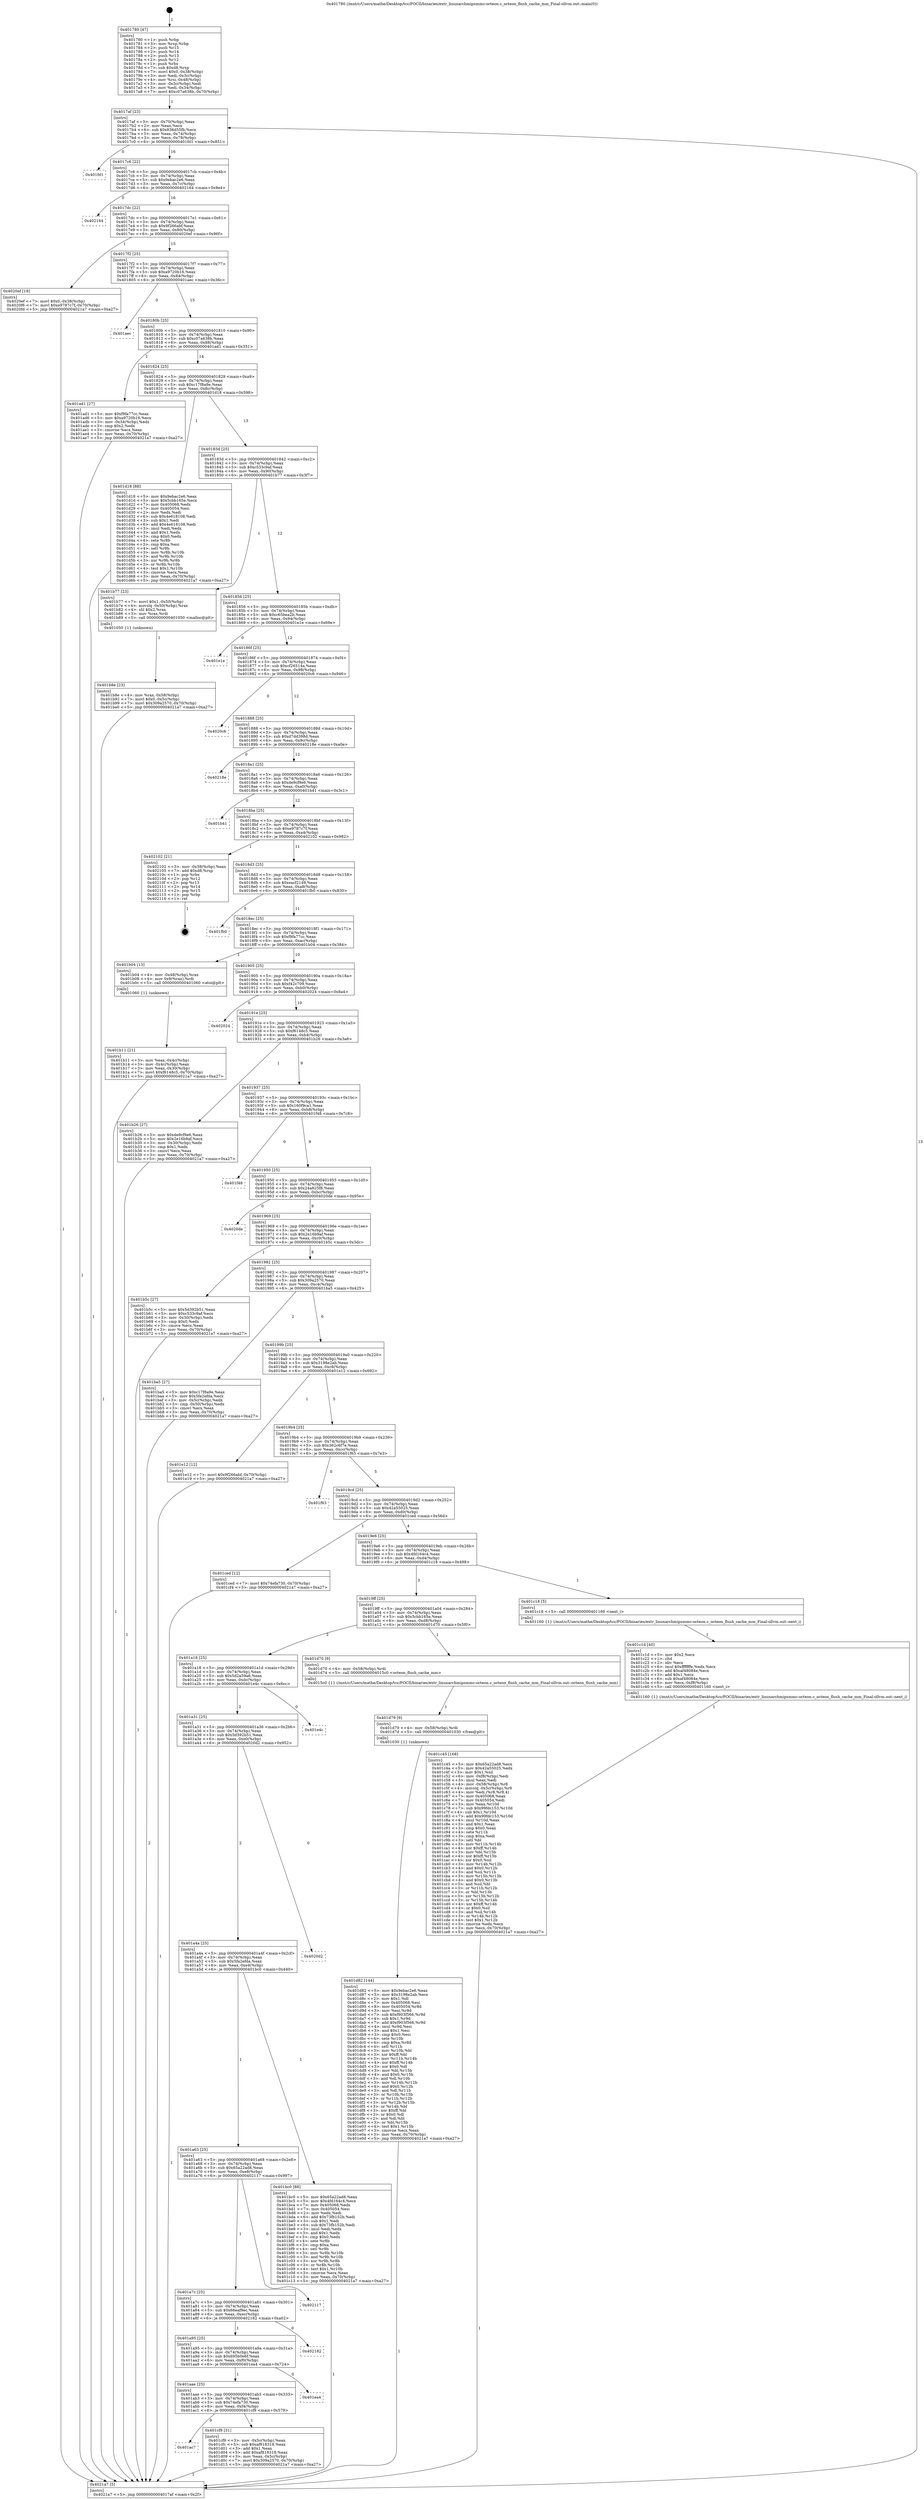 digraph "0x401780" {
  label = "0x401780 (/mnt/c/Users/mathe/Desktop/tcc/POCII/binaries/extr_linuxarchmipsmmc-octeon.c_octeon_flush_cache_mm_Final-ollvm.out::main(0))"
  labelloc = "t"
  node[shape=record]

  Entry [label="",width=0.3,height=0.3,shape=circle,fillcolor=black,style=filled]
  "0x4017af" [label="{
     0x4017af [23]\l
     | [instrs]\l
     &nbsp;&nbsp;0x4017af \<+3\>: mov -0x70(%rbp),%eax\l
     &nbsp;&nbsp;0x4017b2 \<+2\>: mov %eax,%ecx\l
     &nbsp;&nbsp;0x4017b4 \<+6\>: sub $0x836d55fb,%ecx\l
     &nbsp;&nbsp;0x4017ba \<+3\>: mov %eax,-0x74(%rbp)\l
     &nbsp;&nbsp;0x4017bd \<+3\>: mov %ecx,-0x78(%rbp)\l
     &nbsp;&nbsp;0x4017c0 \<+6\>: je 0000000000401fd1 \<main+0x851\>\l
  }"]
  "0x401fd1" [label="{
     0x401fd1\l
  }", style=dashed]
  "0x4017c6" [label="{
     0x4017c6 [22]\l
     | [instrs]\l
     &nbsp;&nbsp;0x4017c6 \<+5\>: jmp 00000000004017cb \<main+0x4b\>\l
     &nbsp;&nbsp;0x4017cb \<+3\>: mov -0x74(%rbp),%eax\l
     &nbsp;&nbsp;0x4017ce \<+5\>: sub $0x9ebac2e6,%eax\l
     &nbsp;&nbsp;0x4017d3 \<+3\>: mov %eax,-0x7c(%rbp)\l
     &nbsp;&nbsp;0x4017d6 \<+6\>: je 0000000000402164 \<main+0x9e4\>\l
  }"]
  Exit [label="",width=0.3,height=0.3,shape=circle,fillcolor=black,style=filled,peripheries=2]
  "0x402164" [label="{
     0x402164\l
  }", style=dashed]
  "0x4017dc" [label="{
     0x4017dc [22]\l
     | [instrs]\l
     &nbsp;&nbsp;0x4017dc \<+5\>: jmp 00000000004017e1 \<main+0x61\>\l
     &nbsp;&nbsp;0x4017e1 \<+3\>: mov -0x74(%rbp),%eax\l
     &nbsp;&nbsp;0x4017e4 \<+5\>: sub $0x9f266abf,%eax\l
     &nbsp;&nbsp;0x4017e9 \<+3\>: mov %eax,-0x80(%rbp)\l
     &nbsp;&nbsp;0x4017ec \<+6\>: je 00000000004020ef \<main+0x96f\>\l
  }"]
  "0x401d82" [label="{
     0x401d82 [144]\l
     | [instrs]\l
     &nbsp;&nbsp;0x401d82 \<+5\>: mov $0x9ebac2e6,%eax\l
     &nbsp;&nbsp;0x401d87 \<+5\>: mov $0x3198e2ab,%ecx\l
     &nbsp;&nbsp;0x401d8c \<+2\>: mov $0x1,%dl\l
     &nbsp;&nbsp;0x401d8e \<+7\>: mov 0x405068,%esi\l
     &nbsp;&nbsp;0x401d95 \<+8\>: mov 0x405054,%r8d\l
     &nbsp;&nbsp;0x401d9d \<+3\>: mov %esi,%r9d\l
     &nbsp;&nbsp;0x401da0 \<+7\>: sub $0xf903f566,%r9d\l
     &nbsp;&nbsp;0x401da7 \<+4\>: sub $0x1,%r9d\l
     &nbsp;&nbsp;0x401dab \<+7\>: add $0xf903f566,%r9d\l
     &nbsp;&nbsp;0x401db2 \<+4\>: imul %r9d,%esi\l
     &nbsp;&nbsp;0x401db6 \<+3\>: and $0x1,%esi\l
     &nbsp;&nbsp;0x401db9 \<+3\>: cmp $0x0,%esi\l
     &nbsp;&nbsp;0x401dbc \<+4\>: sete %r10b\l
     &nbsp;&nbsp;0x401dc0 \<+4\>: cmp $0xa,%r8d\l
     &nbsp;&nbsp;0x401dc4 \<+4\>: setl %r11b\l
     &nbsp;&nbsp;0x401dc8 \<+3\>: mov %r10b,%bl\l
     &nbsp;&nbsp;0x401dcb \<+3\>: xor $0xff,%bl\l
     &nbsp;&nbsp;0x401dce \<+3\>: mov %r11b,%r14b\l
     &nbsp;&nbsp;0x401dd1 \<+4\>: xor $0xff,%r14b\l
     &nbsp;&nbsp;0x401dd5 \<+3\>: xor $0x0,%dl\l
     &nbsp;&nbsp;0x401dd8 \<+3\>: mov %bl,%r15b\l
     &nbsp;&nbsp;0x401ddb \<+4\>: and $0x0,%r15b\l
     &nbsp;&nbsp;0x401ddf \<+3\>: and %dl,%r10b\l
     &nbsp;&nbsp;0x401de2 \<+3\>: mov %r14b,%r12b\l
     &nbsp;&nbsp;0x401de5 \<+4\>: and $0x0,%r12b\l
     &nbsp;&nbsp;0x401de9 \<+3\>: and %dl,%r11b\l
     &nbsp;&nbsp;0x401dec \<+3\>: or %r10b,%r15b\l
     &nbsp;&nbsp;0x401def \<+3\>: or %r11b,%r12b\l
     &nbsp;&nbsp;0x401df2 \<+3\>: xor %r12b,%r15b\l
     &nbsp;&nbsp;0x401df5 \<+3\>: or %r14b,%bl\l
     &nbsp;&nbsp;0x401df8 \<+3\>: xor $0xff,%bl\l
     &nbsp;&nbsp;0x401dfb \<+3\>: or $0x0,%dl\l
     &nbsp;&nbsp;0x401dfe \<+2\>: and %dl,%bl\l
     &nbsp;&nbsp;0x401e00 \<+3\>: or %bl,%r15b\l
     &nbsp;&nbsp;0x401e03 \<+4\>: test $0x1,%r15b\l
     &nbsp;&nbsp;0x401e07 \<+3\>: cmovne %ecx,%eax\l
     &nbsp;&nbsp;0x401e0a \<+3\>: mov %eax,-0x70(%rbp)\l
     &nbsp;&nbsp;0x401e0d \<+5\>: jmp 00000000004021a7 \<main+0xa27\>\l
  }"]
  "0x4020ef" [label="{
     0x4020ef [19]\l
     | [instrs]\l
     &nbsp;&nbsp;0x4020ef \<+7\>: movl $0x0,-0x38(%rbp)\l
     &nbsp;&nbsp;0x4020f6 \<+7\>: movl $0xe9787c7f,-0x70(%rbp)\l
     &nbsp;&nbsp;0x4020fd \<+5\>: jmp 00000000004021a7 \<main+0xa27\>\l
  }"]
  "0x4017f2" [label="{
     0x4017f2 [25]\l
     | [instrs]\l
     &nbsp;&nbsp;0x4017f2 \<+5\>: jmp 00000000004017f7 \<main+0x77\>\l
     &nbsp;&nbsp;0x4017f7 \<+3\>: mov -0x74(%rbp),%eax\l
     &nbsp;&nbsp;0x4017fa \<+5\>: sub $0xa9720b16,%eax\l
     &nbsp;&nbsp;0x4017ff \<+6\>: mov %eax,-0x84(%rbp)\l
     &nbsp;&nbsp;0x401805 \<+6\>: je 0000000000401aec \<main+0x36c\>\l
  }"]
  "0x401d79" [label="{
     0x401d79 [9]\l
     | [instrs]\l
     &nbsp;&nbsp;0x401d79 \<+4\>: mov -0x58(%rbp),%rdi\l
     &nbsp;&nbsp;0x401d7d \<+5\>: call 0000000000401030 \<free@plt\>\l
     | [calls]\l
     &nbsp;&nbsp;0x401030 \{1\} (unknown)\l
  }"]
  "0x401aec" [label="{
     0x401aec\l
  }", style=dashed]
  "0x40180b" [label="{
     0x40180b [25]\l
     | [instrs]\l
     &nbsp;&nbsp;0x40180b \<+5\>: jmp 0000000000401810 \<main+0x90\>\l
     &nbsp;&nbsp;0x401810 \<+3\>: mov -0x74(%rbp),%eax\l
     &nbsp;&nbsp;0x401813 \<+5\>: sub $0xc07a638b,%eax\l
     &nbsp;&nbsp;0x401818 \<+6\>: mov %eax,-0x88(%rbp)\l
     &nbsp;&nbsp;0x40181e \<+6\>: je 0000000000401ad1 \<main+0x351\>\l
  }"]
  "0x401ac7" [label="{
     0x401ac7\l
  }", style=dashed]
  "0x401ad1" [label="{
     0x401ad1 [27]\l
     | [instrs]\l
     &nbsp;&nbsp;0x401ad1 \<+5\>: mov $0xf9fa77cc,%eax\l
     &nbsp;&nbsp;0x401ad6 \<+5\>: mov $0xa9720b16,%ecx\l
     &nbsp;&nbsp;0x401adb \<+3\>: mov -0x34(%rbp),%edx\l
     &nbsp;&nbsp;0x401ade \<+3\>: cmp $0x2,%edx\l
     &nbsp;&nbsp;0x401ae1 \<+3\>: cmovne %ecx,%eax\l
     &nbsp;&nbsp;0x401ae4 \<+3\>: mov %eax,-0x70(%rbp)\l
     &nbsp;&nbsp;0x401ae7 \<+5\>: jmp 00000000004021a7 \<main+0xa27\>\l
  }"]
  "0x401824" [label="{
     0x401824 [25]\l
     | [instrs]\l
     &nbsp;&nbsp;0x401824 \<+5\>: jmp 0000000000401829 \<main+0xa9\>\l
     &nbsp;&nbsp;0x401829 \<+3\>: mov -0x74(%rbp),%eax\l
     &nbsp;&nbsp;0x40182c \<+5\>: sub $0xc17f8a9e,%eax\l
     &nbsp;&nbsp;0x401831 \<+6\>: mov %eax,-0x8c(%rbp)\l
     &nbsp;&nbsp;0x401837 \<+6\>: je 0000000000401d18 \<main+0x598\>\l
  }"]
  "0x4021a7" [label="{
     0x4021a7 [5]\l
     | [instrs]\l
     &nbsp;&nbsp;0x4021a7 \<+5\>: jmp 00000000004017af \<main+0x2f\>\l
  }"]
  "0x401780" [label="{
     0x401780 [47]\l
     | [instrs]\l
     &nbsp;&nbsp;0x401780 \<+1\>: push %rbp\l
     &nbsp;&nbsp;0x401781 \<+3\>: mov %rsp,%rbp\l
     &nbsp;&nbsp;0x401784 \<+2\>: push %r15\l
     &nbsp;&nbsp;0x401786 \<+2\>: push %r14\l
     &nbsp;&nbsp;0x401788 \<+2\>: push %r13\l
     &nbsp;&nbsp;0x40178a \<+2\>: push %r12\l
     &nbsp;&nbsp;0x40178c \<+1\>: push %rbx\l
     &nbsp;&nbsp;0x40178d \<+7\>: sub $0xd8,%rsp\l
     &nbsp;&nbsp;0x401794 \<+7\>: movl $0x0,-0x38(%rbp)\l
     &nbsp;&nbsp;0x40179b \<+3\>: mov %edi,-0x3c(%rbp)\l
     &nbsp;&nbsp;0x40179e \<+4\>: mov %rsi,-0x48(%rbp)\l
     &nbsp;&nbsp;0x4017a2 \<+3\>: mov -0x3c(%rbp),%edi\l
     &nbsp;&nbsp;0x4017a5 \<+3\>: mov %edi,-0x34(%rbp)\l
     &nbsp;&nbsp;0x4017a8 \<+7\>: movl $0xc07a638b,-0x70(%rbp)\l
  }"]
  "0x401cf9" [label="{
     0x401cf9 [31]\l
     | [instrs]\l
     &nbsp;&nbsp;0x401cf9 \<+3\>: mov -0x5c(%rbp),%eax\l
     &nbsp;&nbsp;0x401cfc \<+5\>: sub $0xaf818318,%eax\l
     &nbsp;&nbsp;0x401d01 \<+3\>: add $0x1,%eax\l
     &nbsp;&nbsp;0x401d04 \<+5\>: add $0xaf818318,%eax\l
     &nbsp;&nbsp;0x401d09 \<+3\>: mov %eax,-0x5c(%rbp)\l
     &nbsp;&nbsp;0x401d0c \<+7\>: movl $0x309a2570,-0x70(%rbp)\l
     &nbsp;&nbsp;0x401d13 \<+5\>: jmp 00000000004021a7 \<main+0xa27\>\l
  }"]
  "0x401d18" [label="{
     0x401d18 [88]\l
     | [instrs]\l
     &nbsp;&nbsp;0x401d18 \<+5\>: mov $0x9ebac2e6,%eax\l
     &nbsp;&nbsp;0x401d1d \<+5\>: mov $0x5cbb165e,%ecx\l
     &nbsp;&nbsp;0x401d22 \<+7\>: mov 0x405068,%edx\l
     &nbsp;&nbsp;0x401d29 \<+7\>: mov 0x405054,%esi\l
     &nbsp;&nbsp;0x401d30 \<+2\>: mov %edx,%edi\l
     &nbsp;&nbsp;0x401d32 \<+6\>: sub $0x4e618108,%edi\l
     &nbsp;&nbsp;0x401d38 \<+3\>: sub $0x1,%edi\l
     &nbsp;&nbsp;0x401d3b \<+6\>: add $0x4e618108,%edi\l
     &nbsp;&nbsp;0x401d41 \<+3\>: imul %edi,%edx\l
     &nbsp;&nbsp;0x401d44 \<+3\>: and $0x1,%edx\l
     &nbsp;&nbsp;0x401d47 \<+3\>: cmp $0x0,%edx\l
     &nbsp;&nbsp;0x401d4a \<+4\>: sete %r8b\l
     &nbsp;&nbsp;0x401d4e \<+3\>: cmp $0xa,%esi\l
     &nbsp;&nbsp;0x401d51 \<+4\>: setl %r9b\l
     &nbsp;&nbsp;0x401d55 \<+3\>: mov %r8b,%r10b\l
     &nbsp;&nbsp;0x401d58 \<+3\>: and %r9b,%r10b\l
     &nbsp;&nbsp;0x401d5b \<+3\>: xor %r9b,%r8b\l
     &nbsp;&nbsp;0x401d5e \<+3\>: or %r8b,%r10b\l
     &nbsp;&nbsp;0x401d61 \<+4\>: test $0x1,%r10b\l
     &nbsp;&nbsp;0x401d65 \<+3\>: cmovne %ecx,%eax\l
     &nbsp;&nbsp;0x401d68 \<+3\>: mov %eax,-0x70(%rbp)\l
     &nbsp;&nbsp;0x401d6b \<+5\>: jmp 00000000004021a7 \<main+0xa27\>\l
  }"]
  "0x40183d" [label="{
     0x40183d [25]\l
     | [instrs]\l
     &nbsp;&nbsp;0x40183d \<+5\>: jmp 0000000000401842 \<main+0xc2\>\l
     &nbsp;&nbsp;0x401842 \<+3\>: mov -0x74(%rbp),%eax\l
     &nbsp;&nbsp;0x401845 \<+5\>: sub $0xc533c9af,%eax\l
     &nbsp;&nbsp;0x40184a \<+6\>: mov %eax,-0x90(%rbp)\l
     &nbsp;&nbsp;0x401850 \<+6\>: je 0000000000401b77 \<main+0x3f7\>\l
  }"]
  "0x401aae" [label="{
     0x401aae [25]\l
     | [instrs]\l
     &nbsp;&nbsp;0x401aae \<+5\>: jmp 0000000000401ab3 \<main+0x333\>\l
     &nbsp;&nbsp;0x401ab3 \<+3\>: mov -0x74(%rbp),%eax\l
     &nbsp;&nbsp;0x401ab6 \<+5\>: sub $0x74efa730,%eax\l
     &nbsp;&nbsp;0x401abb \<+6\>: mov %eax,-0xf4(%rbp)\l
     &nbsp;&nbsp;0x401ac1 \<+6\>: je 0000000000401cf9 \<main+0x579\>\l
  }"]
  "0x401b77" [label="{
     0x401b77 [23]\l
     | [instrs]\l
     &nbsp;&nbsp;0x401b77 \<+7\>: movl $0x1,-0x50(%rbp)\l
     &nbsp;&nbsp;0x401b7e \<+4\>: movslq -0x50(%rbp),%rax\l
     &nbsp;&nbsp;0x401b82 \<+4\>: shl $0x2,%rax\l
     &nbsp;&nbsp;0x401b86 \<+3\>: mov %rax,%rdi\l
     &nbsp;&nbsp;0x401b89 \<+5\>: call 0000000000401050 \<malloc@plt\>\l
     | [calls]\l
     &nbsp;&nbsp;0x401050 \{1\} (unknown)\l
  }"]
  "0x401856" [label="{
     0x401856 [25]\l
     | [instrs]\l
     &nbsp;&nbsp;0x401856 \<+5\>: jmp 000000000040185b \<main+0xdb\>\l
     &nbsp;&nbsp;0x40185b \<+3\>: mov -0x74(%rbp),%eax\l
     &nbsp;&nbsp;0x40185e \<+5\>: sub $0xc65bea2b,%eax\l
     &nbsp;&nbsp;0x401863 \<+6\>: mov %eax,-0x94(%rbp)\l
     &nbsp;&nbsp;0x401869 \<+6\>: je 0000000000401e1e \<main+0x69e\>\l
  }"]
  "0x401ea4" [label="{
     0x401ea4\l
  }", style=dashed]
  "0x401e1e" [label="{
     0x401e1e\l
  }", style=dashed]
  "0x40186f" [label="{
     0x40186f [25]\l
     | [instrs]\l
     &nbsp;&nbsp;0x40186f \<+5\>: jmp 0000000000401874 \<main+0xf4\>\l
     &nbsp;&nbsp;0x401874 \<+3\>: mov -0x74(%rbp),%eax\l
     &nbsp;&nbsp;0x401877 \<+5\>: sub $0xcf26514a,%eax\l
     &nbsp;&nbsp;0x40187c \<+6\>: mov %eax,-0x98(%rbp)\l
     &nbsp;&nbsp;0x401882 \<+6\>: je 00000000004020c6 \<main+0x946\>\l
  }"]
  "0x401a95" [label="{
     0x401a95 [25]\l
     | [instrs]\l
     &nbsp;&nbsp;0x401a95 \<+5\>: jmp 0000000000401a9a \<main+0x31a\>\l
     &nbsp;&nbsp;0x401a9a \<+3\>: mov -0x74(%rbp),%eax\l
     &nbsp;&nbsp;0x401a9d \<+5\>: sub $0x695b0e6f,%eax\l
     &nbsp;&nbsp;0x401aa2 \<+6\>: mov %eax,-0xf0(%rbp)\l
     &nbsp;&nbsp;0x401aa8 \<+6\>: je 0000000000401ea4 \<main+0x724\>\l
  }"]
  "0x4020c6" [label="{
     0x4020c6\l
  }", style=dashed]
  "0x401888" [label="{
     0x401888 [25]\l
     | [instrs]\l
     &nbsp;&nbsp;0x401888 \<+5\>: jmp 000000000040188d \<main+0x10d\>\l
     &nbsp;&nbsp;0x40188d \<+3\>: mov -0x74(%rbp),%eax\l
     &nbsp;&nbsp;0x401890 \<+5\>: sub $0xd7dd398d,%eax\l
     &nbsp;&nbsp;0x401895 \<+6\>: mov %eax,-0x9c(%rbp)\l
     &nbsp;&nbsp;0x40189b \<+6\>: je 000000000040218e \<main+0xa0e\>\l
  }"]
  "0x402182" [label="{
     0x402182\l
  }", style=dashed]
  "0x40218e" [label="{
     0x40218e\l
  }", style=dashed]
  "0x4018a1" [label="{
     0x4018a1 [25]\l
     | [instrs]\l
     &nbsp;&nbsp;0x4018a1 \<+5\>: jmp 00000000004018a6 \<main+0x126\>\l
     &nbsp;&nbsp;0x4018a6 \<+3\>: mov -0x74(%rbp),%eax\l
     &nbsp;&nbsp;0x4018a9 \<+5\>: sub $0xde9cf9e6,%eax\l
     &nbsp;&nbsp;0x4018ae \<+6\>: mov %eax,-0xa0(%rbp)\l
     &nbsp;&nbsp;0x4018b4 \<+6\>: je 0000000000401b41 \<main+0x3c1\>\l
  }"]
  "0x401a7c" [label="{
     0x401a7c [25]\l
     | [instrs]\l
     &nbsp;&nbsp;0x401a7c \<+5\>: jmp 0000000000401a81 \<main+0x301\>\l
     &nbsp;&nbsp;0x401a81 \<+3\>: mov -0x74(%rbp),%eax\l
     &nbsp;&nbsp;0x401a84 \<+5\>: sub $0x66eaf9ec,%eax\l
     &nbsp;&nbsp;0x401a89 \<+6\>: mov %eax,-0xec(%rbp)\l
     &nbsp;&nbsp;0x401a8f \<+6\>: je 0000000000402182 \<main+0xa02\>\l
  }"]
  "0x401b41" [label="{
     0x401b41\l
  }", style=dashed]
  "0x4018ba" [label="{
     0x4018ba [25]\l
     | [instrs]\l
     &nbsp;&nbsp;0x4018ba \<+5\>: jmp 00000000004018bf \<main+0x13f\>\l
     &nbsp;&nbsp;0x4018bf \<+3\>: mov -0x74(%rbp),%eax\l
     &nbsp;&nbsp;0x4018c2 \<+5\>: sub $0xe9787c7f,%eax\l
     &nbsp;&nbsp;0x4018c7 \<+6\>: mov %eax,-0xa4(%rbp)\l
     &nbsp;&nbsp;0x4018cd \<+6\>: je 0000000000402102 \<main+0x982\>\l
  }"]
  "0x402117" [label="{
     0x402117\l
  }", style=dashed]
  "0x402102" [label="{
     0x402102 [21]\l
     | [instrs]\l
     &nbsp;&nbsp;0x402102 \<+3\>: mov -0x38(%rbp),%eax\l
     &nbsp;&nbsp;0x402105 \<+7\>: add $0xd8,%rsp\l
     &nbsp;&nbsp;0x40210c \<+1\>: pop %rbx\l
     &nbsp;&nbsp;0x40210d \<+2\>: pop %r12\l
     &nbsp;&nbsp;0x40210f \<+2\>: pop %r13\l
     &nbsp;&nbsp;0x402111 \<+2\>: pop %r14\l
     &nbsp;&nbsp;0x402113 \<+2\>: pop %r15\l
     &nbsp;&nbsp;0x402115 \<+1\>: pop %rbp\l
     &nbsp;&nbsp;0x402116 \<+1\>: ret\l
  }"]
  "0x4018d3" [label="{
     0x4018d3 [25]\l
     | [instrs]\l
     &nbsp;&nbsp;0x4018d3 \<+5\>: jmp 00000000004018d8 \<main+0x158\>\l
     &nbsp;&nbsp;0x4018d8 \<+3\>: mov -0x74(%rbp),%eax\l
     &nbsp;&nbsp;0x4018db \<+5\>: sub $0xeacf2149,%eax\l
     &nbsp;&nbsp;0x4018e0 \<+6\>: mov %eax,-0xa8(%rbp)\l
     &nbsp;&nbsp;0x4018e6 \<+6\>: je 0000000000401fb0 \<main+0x830\>\l
  }"]
  "0x401c45" [label="{
     0x401c45 [168]\l
     | [instrs]\l
     &nbsp;&nbsp;0x401c45 \<+5\>: mov $0x65a22ad8,%ecx\l
     &nbsp;&nbsp;0x401c4a \<+5\>: mov $0x42a55025,%edx\l
     &nbsp;&nbsp;0x401c4f \<+3\>: mov $0x1,%sil\l
     &nbsp;&nbsp;0x401c52 \<+6\>: mov -0xf8(%rbp),%edi\l
     &nbsp;&nbsp;0x401c58 \<+3\>: imul %eax,%edi\l
     &nbsp;&nbsp;0x401c5b \<+4\>: mov -0x58(%rbp),%r8\l
     &nbsp;&nbsp;0x401c5f \<+4\>: movslq -0x5c(%rbp),%r9\l
     &nbsp;&nbsp;0x401c63 \<+4\>: mov %edi,(%r8,%r9,4)\l
     &nbsp;&nbsp;0x401c67 \<+7\>: mov 0x405068,%eax\l
     &nbsp;&nbsp;0x401c6e \<+7\>: mov 0x405054,%edi\l
     &nbsp;&nbsp;0x401c75 \<+3\>: mov %eax,%r10d\l
     &nbsp;&nbsp;0x401c78 \<+7\>: sub $0x99fdc153,%r10d\l
     &nbsp;&nbsp;0x401c7f \<+4\>: sub $0x1,%r10d\l
     &nbsp;&nbsp;0x401c83 \<+7\>: add $0x99fdc153,%r10d\l
     &nbsp;&nbsp;0x401c8a \<+4\>: imul %r10d,%eax\l
     &nbsp;&nbsp;0x401c8e \<+3\>: and $0x1,%eax\l
     &nbsp;&nbsp;0x401c91 \<+3\>: cmp $0x0,%eax\l
     &nbsp;&nbsp;0x401c94 \<+4\>: sete %r11b\l
     &nbsp;&nbsp;0x401c98 \<+3\>: cmp $0xa,%edi\l
     &nbsp;&nbsp;0x401c9b \<+3\>: setl %bl\l
     &nbsp;&nbsp;0x401c9e \<+3\>: mov %r11b,%r14b\l
     &nbsp;&nbsp;0x401ca1 \<+4\>: xor $0xff,%r14b\l
     &nbsp;&nbsp;0x401ca5 \<+3\>: mov %bl,%r15b\l
     &nbsp;&nbsp;0x401ca8 \<+4\>: xor $0xff,%r15b\l
     &nbsp;&nbsp;0x401cac \<+4\>: xor $0x0,%sil\l
     &nbsp;&nbsp;0x401cb0 \<+3\>: mov %r14b,%r12b\l
     &nbsp;&nbsp;0x401cb3 \<+4\>: and $0x0,%r12b\l
     &nbsp;&nbsp;0x401cb7 \<+3\>: and %sil,%r11b\l
     &nbsp;&nbsp;0x401cba \<+3\>: mov %r15b,%r13b\l
     &nbsp;&nbsp;0x401cbd \<+4\>: and $0x0,%r13b\l
     &nbsp;&nbsp;0x401cc1 \<+3\>: and %sil,%bl\l
     &nbsp;&nbsp;0x401cc4 \<+3\>: or %r11b,%r12b\l
     &nbsp;&nbsp;0x401cc7 \<+3\>: or %bl,%r13b\l
     &nbsp;&nbsp;0x401cca \<+3\>: xor %r13b,%r12b\l
     &nbsp;&nbsp;0x401ccd \<+3\>: or %r15b,%r14b\l
     &nbsp;&nbsp;0x401cd0 \<+4\>: xor $0xff,%r14b\l
     &nbsp;&nbsp;0x401cd4 \<+4\>: or $0x0,%sil\l
     &nbsp;&nbsp;0x401cd8 \<+3\>: and %sil,%r14b\l
     &nbsp;&nbsp;0x401cdb \<+3\>: or %r14b,%r12b\l
     &nbsp;&nbsp;0x401cde \<+4\>: test $0x1,%r12b\l
     &nbsp;&nbsp;0x401ce2 \<+3\>: cmovne %edx,%ecx\l
     &nbsp;&nbsp;0x401ce5 \<+3\>: mov %ecx,-0x70(%rbp)\l
     &nbsp;&nbsp;0x401ce8 \<+5\>: jmp 00000000004021a7 \<main+0xa27\>\l
  }"]
  "0x401fb0" [label="{
     0x401fb0\l
  }", style=dashed]
  "0x4018ec" [label="{
     0x4018ec [25]\l
     | [instrs]\l
     &nbsp;&nbsp;0x4018ec \<+5\>: jmp 00000000004018f1 \<main+0x171\>\l
     &nbsp;&nbsp;0x4018f1 \<+3\>: mov -0x74(%rbp),%eax\l
     &nbsp;&nbsp;0x4018f4 \<+5\>: sub $0xf9fa77cc,%eax\l
     &nbsp;&nbsp;0x4018f9 \<+6\>: mov %eax,-0xac(%rbp)\l
     &nbsp;&nbsp;0x4018ff \<+6\>: je 0000000000401b04 \<main+0x384\>\l
  }"]
  "0x401c1d" [label="{
     0x401c1d [40]\l
     | [instrs]\l
     &nbsp;&nbsp;0x401c1d \<+5\>: mov $0x2,%ecx\l
     &nbsp;&nbsp;0x401c22 \<+1\>: cltd\l
     &nbsp;&nbsp;0x401c23 \<+2\>: idiv %ecx\l
     &nbsp;&nbsp;0x401c25 \<+6\>: imul $0xfffffffe,%edx,%ecx\l
     &nbsp;&nbsp;0x401c2b \<+6\>: add $0xaf48084e,%ecx\l
     &nbsp;&nbsp;0x401c31 \<+3\>: add $0x1,%ecx\l
     &nbsp;&nbsp;0x401c34 \<+6\>: sub $0xaf48084e,%ecx\l
     &nbsp;&nbsp;0x401c3a \<+6\>: mov %ecx,-0xf8(%rbp)\l
     &nbsp;&nbsp;0x401c40 \<+5\>: call 0000000000401160 \<next_i\>\l
     | [calls]\l
     &nbsp;&nbsp;0x401160 \{1\} (/mnt/c/Users/mathe/Desktop/tcc/POCII/binaries/extr_linuxarchmipsmmc-octeon.c_octeon_flush_cache_mm_Final-ollvm.out::next_i)\l
  }"]
  "0x401b04" [label="{
     0x401b04 [13]\l
     | [instrs]\l
     &nbsp;&nbsp;0x401b04 \<+4\>: mov -0x48(%rbp),%rax\l
     &nbsp;&nbsp;0x401b08 \<+4\>: mov 0x8(%rax),%rdi\l
     &nbsp;&nbsp;0x401b0c \<+5\>: call 0000000000401060 \<atoi@plt\>\l
     | [calls]\l
     &nbsp;&nbsp;0x401060 \{1\} (unknown)\l
  }"]
  "0x401905" [label="{
     0x401905 [25]\l
     | [instrs]\l
     &nbsp;&nbsp;0x401905 \<+5\>: jmp 000000000040190a \<main+0x18a\>\l
     &nbsp;&nbsp;0x40190a \<+3\>: mov -0x74(%rbp),%eax\l
     &nbsp;&nbsp;0x40190d \<+5\>: sub $0xf42c709,%eax\l
     &nbsp;&nbsp;0x401912 \<+6\>: mov %eax,-0xb0(%rbp)\l
     &nbsp;&nbsp;0x401918 \<+6\>: je 0000000000402024 \<main+0x8a4\>\l
  }"]
  "0x401b11" [label="{
     0x401b11 [21]\l
     | [instrs]\l
     &nbsp;&nbsp;0x401b11 \<+3\>: mov %eax,-0x4c(%rbp)\l
     &nbsp;&nbsp;0x401b14 \<+3\>: mov -0x4c(%rbp),%eax\l
     &nbsp;&nbsp;0x401b17 \<+3\>: mov %eax,-0x30(%rbp)\l
     &nbsp;&nbsp;0x401b1a \<+7\>: movl $0xf6148c5,-0x70(%rbp)\l
     &nbsp;&nbsp;0x401b21 \<+5\>: jmp 00000000004021a7 \<main+0xa27\>\l
  }"]
  "0x401a63" [label="{
     0x401a63 [25]\l
     | [instrs]\l
     &nbsp;&nbsp;0x401a63 \<+5\>: jmp 0000000000401a68 \<main+0x2e8\>\l
     &nbsp;&nbsp;0x401a68 \<+3\>: mov -0x74(%rbp),%eax\l
     &nbsp;&nbsp;0x401a6b \<+5\>: sub $0x65a22ad8,%eax\l
     &nbsp;&nbsp;0x401a70 \<+6\>: mov %eax,-0xe8(%rbp)\l
     &nbsp;&nbsp;0x401a76 \<+6\>: je 0000000000402117 \<main+0x997\>\l
  }"]
  "0x402024" [label="{
     0x402024\l
  }", style=dashed]
  "0x40191e" [label="{
     0x40191e [25]\l
     | [instrs]\l
     &nbsp;&nbsp;0x40191e \<+5\>: jmp 0000000000401923 \<main+0x1a3\>\l
     &nbsp;&nbsp;0x401923 \<+3\>: mov -0x74(%rbp),%eax\l
     &nbsp;&nbsp;0x401926 \<+5\>: sub $0xf6148c5,%eax\l
     &nbsp;&nbsp;0x40192b \<+6\>: mov %eax,-0xb4(%rbp)\l
     &nbsp;&nbsp;0x401931 \<+6\>: je 0000000000401b26 \<main+0x3a6\>\l
  }"]
  "0x401bc0" [label="{
     0x401bc0 [88]\l
     | [instrs]\l
     &nbsp;&nbsp;0x401bc0 \<+5\>: mov $0x65a22ad8,%eax\l
     &nbsp;&nbsp;0x401bc5 \<+5\>: mov $0x4fd164c4,%ecx\l
     &nbsp;&nbsp;0x401bca \<+7\>: mov 0x405068,%edx\l
     &nbsp;&nbsp;0x401bd1 \<+7\>: mov 0x405054,%esi\l
     &nbsp;&nbsp;0x401bd8 \<+2\>: mov %edx,%edi\l
     &nbsp;&nbsp;0x401bda \<+6\>: add $0x73fb152b,%edi\l
     &nbsp;&nbsp;0x401be0 \<+3\>: sub $0x1,%edi\l
     &nbsp;&nbsp;0x401be3 \<+6\>: sub $0x73fb152b,%edi\l
     &nbsp;&nbsp;0x401be9 \<+3\>: imul %edi,%edx\l
     &nbsp;&nbsp;0x401bec \<+3\>: and $0x1,%edx\l
     &nbsp;&nbsp;0x401bef \<+3\>: cmp $0x0,%edx\l
     &nbsp;&nbsp;0x401bf2 \<+4\>: sete %r8b\l
     &nbsp;&nbsp;0x401bf6 \<+3\>: cmp $0xa,%esi\l
     &nbsp;&nbsp;0x401bf9 \<+4\>: setl %r9b\l
     &nbsp;&nbsp;0x401bfd \<+3\>: mov %r8b,%r10b\l
     &nbsp;&nbsp;0x401c00 \<+3\>: and %r9b,%r10b\l
     &nbsp;&nbsp;0x401c03 \<+3\>: xor %r9b,%r8b\l
     &nbsp;&nbsp;0x401c06 \<+3\>: or %r8b,%r10b\l
     &nbsp;&nbsp;0x401c09 \<+4\>: test $0x1,%r10b\l
     &nbsp;&nbsp;0x401c0d \<+3\>: cmovne %ecx,%eax\l
     &nbsp;&nbsp;0x401c10 \<+3\>: mov %eax,-0x70(%rbp)\l
     &nbsp;&nbsp;0x401c13 \<+5\>: jmp 00000000004021a7 \<main+0xa27\>\l
  }"]
  "0x401b26" [label="{
     0x401b26 [27]\l
     | [instrs]\l
     &nbsp;&nbsp;0x401b26 \<+5\>: mov $0xde9cf9e6,%eax\l
     &nbsp;&nbsp;0x401b2b \<+5\>: mov $0x2e16b9af,%ecx\l
     &nbsp;&nbsp;0x401b30 \<+3\>: mov -0x30(%rbp),%edx\l
     &nbsp;&nbsp;0x401b33 \<+3\>: cmp $0x1,%edx\l
     &nbsp;&nbsp;0x401b36 \<+3\>: cmovl %ecx,%eax\l
     &nbsp;&nbsp;0x401b39 \<+3\>: mov %eax,-0x70(%rbp)\l
     &nbsp;&nbsp;0x401b3c \<+5\>: jmp 00000000004021a7 \<main+0xa27\>\l
  }"]
  "0x401937" [label="{
     0x401937 [25]\l
     | [instrs]\l
     &nbsp;&nbsp;0x401937 \<+5\>: jmp 000000000040193c \<main+0x1bc\>\l
     &nbsp;&nbsp;0x40193c \<+3\>: mov -0x74(%rbp),%eax\l
     &nbsp;&nbsp;0x40193f \<+5\>: sub $0x160f9ca1,%eax\l
     &nbsp;&nbsp;0x401944 \<+6\>: mov %eax,-0xb8(%rbp)\l
     &nbsp;&nbsp;0x40194a \<+6\>: je 0000000000401f48 \<main+0x7c8\>\l
  }"]
  "0x401a4a" [label="{
     0x401a4a [25]\l
     | [instrs]\l
     &nbsp;&nbsp;0x401a4a \<+5\>: jmp 0000000000401a4f \<main+0x2cf\>\l
     &nbsp;&nbsp;0x401a4f \<+3\>: mov -0x74(%rbp),%eax\l
     &nbsp;&nbsp;0x401a52 \<+5\>: sub $0x5fa2efda,%eax\l
     &nbsp;&nbsp;0x401a57 \<+6\>: mov %eax,-0xe4(%rbp)\l
     &nbsp;&nbsp;0x401a5d \<+6\>: je 0000000000401bc0 \<main+0x440\>\l
  }"]
  "0x401f48" [label="{
     0x401f48\l
  }", style=dashed]
  "0x401950" [label="{
     0x401950 [25]\l
     | [instrs]\l
     &nbsp;&nbsp;0x401950 \<+5\>: jmp 0000000000401955 \<main+0x1d5\>\l
     &nbsp;&nbsp;0x401955 \<+3\>: mov -0x74(%rbp),%eax\l
     &nbsp;&nbsp;0x401958 \<+5\>: sub $0x24a825f8,%eax\l
     &nbsp;&nbsp;0x40195d \<+6\>: mov %eax,-0xbc(%rbp)\l
     &nbsp;&nbsp;0x401963 \<+6\>: je 00000000004020de \<main+0x95e\>\l
  }"]
  "0x4020d2" [label="{
     0x4020d2\l
  }", style=dashed]
  "0x4020de" [label="{
     0x4020de\l
  }", style=dashed]
  "0x401969" [label="{
     0x401969 [25]\l
     | [instrs]\l
     &nbsp;&nbsp;0x401969 \<+5\>: jmp 000000000040196e \<main+0x1ee\>\l
     &nbsp;&nbsp;0x40196e \<+3\>: mov -0x74(%rbp),%eax\l
     &nbsp;&nbsp;0x401971 \<+5\>: sub $0x2e16b9af,%eax\l
     &nbsp;&nbsp;0x401976 \<+6\>: mov %eax,-0xc0(%rbp)\l
     &nbsp;&nbsp;0x40197c \<+6\>: je 0000000000401b5c \<main+0x3dc\>\l
  }"]
  "0x401a31" [label="{
     0x401a31 [25]\l
     | [instrs]\l
     &nbsp;&nbsp;0x401a31 \<+5\>: jmp 0000000000401a36 \<main+0x2b6\>\l
     &nbsp;&nbsp;0x401a36 \<+3\>: mov -0x74(%rbp),%eax\l
     &nbsp;&nbsp;0x401a39 \<+5\>: sub $0x5d392b51,%eax\l
     &nbsp;&nbsp;0x401a3e \<+6\>: mov %eax,-0xe0(%rbp)\l
     &nbsp;&nbsp;0x401a44 \<+6\>: je 00000000004020d2 \<main+0x952\>\l
  }"]
  "0x401b5c" [label="{
     0x401b5c [27]\l
     | [instrs]\l
     &nbsp;&nbsp;0x401b5c \<+5\>: mov $0x5d392b51,%eax\l
     &nbsp;&nbsp;0x401b61 \<+5\>: mov $0xc533c9af,%ecx\l
     &nbsp;&nbsp;0x401b66 \<+3\>: mov -0x30(%rbp),%edx\l
     &nbsp;&nbsp;0x401b69 \<+3\>: cmp $0x0,%edx\l
     &nbsp;&nbsp;0x401b6c \<+3\>: cmove %ecx,%eax\l
     &nbsp;&nbsp;0x401b6f \<+3\>: mov %eax,-0x70(%rbp)\l
     &nbsp;&nbsp;0x401b72 \<+5\>: jmp 00000000004021a7 \<main+0xa27\>\l
  }"]
  "0x401982" [label="{
     0x401982 [25]\l
     | [instrs]\l
     &nbsp;&nbsp;0x401982 \<+5\>: jmp 0000000000401987 \<main+0x207\>\l
     &nbsp;&nbsp;0x401987 \<+3\>: mov -0x74(%rbp),%eax\l
     &nbsp;&nbsp;0x40198a \<+5\>: sub $0x309a2570,%eax\l
     &nbsp;&nbsp;0x40198f \<+6\>: mov %eax,-0xc4(%rbp)\l
     &nbsp;&nbsp;0x401995 \<+6\>: je 0000000000401ba5 \<main+0x425\>\l
  }"]
  "0x401b8e" [label="{
     0x401b8e [23]\l
     | [instrs]\l
     &nbsp;&nbsp;0x401b8e \<+4\>: mov %rax,-0x58(%rbp)\l
     &nbsp;&nbsp;0x401b92 \<+7\>: movl $0x0,-0x5c(%rbp)\l
     &nbsp;&nbsp;0x401b99 \<+7\>: movl $0x309a2570,-0x70(%rbp)\l
     &nbsp;&nbsp;0x401ba0 \<+5\>: jmp 00000000004021a7 \<main+0xa27\>\l
  }"]
  "0x401e4c" [label="{
     0x401e4c\l
  }", style=dashed]
  "0x401ba5" [label="{
     0x401ba5 [27]\l
     | [instrs]\l
     &nbsp;&nbsp;0x401ba5 \<+5\>: mov $0xc17f8a9e,%eax\l
     &nbsp;&nbsp;0x401baa \<+5\>: mov $0x5fa2efda,%ecx\l
     &nbsp;&nbsp;0x401baf \<+3\>: mov -0x5c(%rbp),%edx\l
     &nbsp;&nbsp;0x401bb2 \<+3\>: cmp -0x50(%rbp),%edx\l
     &nbsp;&nbsp;0x401bb5 \<+3\>: cmovl %ecx,%eax\l
     &nbsp;&nbsp;0x401bb8 \<+3\>: mov %eax,-0x70(%rbp)\l
     &nbsp;&nbsp;0x401bbb \<+5\>: jmp 00000000004021a7 \<main+0xa27\>\l
  }"]
  "0x40199b" [label="{
     0x40199b [25]\l
     | [instrs]\l
     &nbsp;&nbsp;0x40199b \<+5\>: jmp 00000000004019a0 \<main+0x220\>\l
     &nbsp;&nbsp;0x4019a0 \<+3\>: mov -0x74(%rbp),%eax\l
     &nbsp;&nbsp;0x4019a3 \<+5\>: sub $0x3198e2ab,%eax\l
     &nbsp;&nbsp;0x4019a8 \<+6\>: mov %eax,-0xc8(%rbp)\l
     &nbsp;&nbsp;0x4019ae \<+6\>: je 0000000000401e12 \<main+0x692\>\l
  }"]
  "0x401a18" [label="{
     0x401a18 [25]\l
     | [instrs]\l
     &nbsp;&nbsp;0x401a18 \<+5\>: jmp 0000000000401a1d \<main+0x29d\>\l
     &nbsp;&nbsp;0x401a1d \<+3\>: mov -0x74(%rbp),%eax\l
     &nbsp;&nbsp;0x401a20 \<+5\>: sub $0x5d2a59a6,%eax\l
     &nbsp;&nbsp;0x401a25 \<+6\>: mov %eax,-0xdc(%rbp)\l
     &nbsp;&nbsp;0x401a2b \<+6\>: je 0000000000401e4c \<main+0x6cc\>\l
  }"]
  "0x401e12" [label="{
     0x401e12 [12]\l
     | [instrs]\l
     &nbsp;&nbsp;0x401e12 \<+7\>: movl $0x9f266abf,-0x70(%rbp)\l
     &nbsp;&nbsp;0x401e19 \<+5\>: jmp 00000000004021a7 \<main+0xa27\>\l
  }"]
  "0x4019b4" [label="{
     0x4019b4 [25]\l
     | [instrs]\l
     &nbsp;&nbsp;0x4019b4 \<+5\>: jmp 00000000004019b9 \<main+0x239\>\l
     &nbsp;&nbsp;0x4019b9 \<+3\>: mov -0x74(%rbp),%eax\l
     &nbsp;&nbsp;0x4019bc \<+5\>: sub $0x362c6f7e,%eax\l
     &nbsp;&nbsp;0x4019c1 \<+6\>: mov %eax,-0xcc(%rbp)\l
     &nbsp;&nbsp;0x4019c7 \<+6\>: je 0000000000401f63 \<main+0x7e3\>\l
  }"]
  "0x401d70" [label="{
     0x401d70 [9]\l
     | [instrs]\l
     &nbsp;&nbsp;0x401d70 \<+4\>: mov -0x58(%rbp),%rdi\l
     &nbsp;&nbsp;0x401d74 \<+5\>: call 00000000004015c0 \<octeon_flush_cache_mm\>\l
     | [calls]\l
     &nbsp;&nbsp;0x4015c0 \{1\} (/mnt/c/Users/mathe/Desktop/tcc/POCII/binaries/extr_linuxarchmipsmmc-octeon.c_octeon_flush_cache_mm_Final-ollvm.out::octeon_flush_cache_mm)\l
  }"]
  "0x401f63" [label="{
     0x401f63\l
  }", style=dashed]
  "0x4019cd" [label="{
     0x4019cd [25]\l
     | [instrs]\l
     &nbsp;&nbsp;0x4019cd \<+5\>: jmp 00000000004019d2 \<main+0x252\>\l
     &nbsp;&nbsp;0x4019d2 \<+3\>: mov -0x74(%rbp),%eax\l
     &nbsp;&nbsp;0x4019d5 \<+5\>: sub $0x42a55025,%eax\l
     &nbsp;&nbsp;0x4019da \<+6\>: mov %eax,-0xd0(%rbp)\l
     &nbsp;&nbsp;0x4019e0 \<+6\>: je 0000000000401ced \<main+0x56d\>\l
  }"]
  "0x4019ff" [label="{
     0x4019ff [25]\l
     | [instrs]\l
     &nbsp;&nbsp;0x4019ff \<+5\>: jmp 0000000000401a04 \<main+0x284\>\l
     &nbsp;&nbsp;0x401a04 \<+3\>: mov -0x74(%rbp),%eax\l
     &nbsp;&nbsp;0x401a07 \<+5\>: sub $0x5cbb165e,%eax\l
     &nbsp;&nbsp;0x401a0c \<+6\>: mov %eax,-0xd8(%rbp)\l
     &nbsp;&nbsp;0x401a12 \<+6\>: je 0000000000401d70 \<main+0x5f0\>\l
  }"]
  "0x401ced" [label="{
     0x401ced [12]\l
     | [instrs]\l
     &nbsp;&nbsp;0x401ced \<+7\>: movl $0x74efa730,-0x70(%rbp)\l
     &nbsp;&nbsp;0x401cf4 \<+5\>: jmp 00000000004021a7 \<main+0xa27\>\l
  }"]
  "0x4019e6" [label="{
     0x4019e6 [25]\l
     | [instrs]\l
     &nbsp;&nbsp;0x4019e6 \<+5\>: jmp 00000000004019eb \<main+0x26b\>\l
     &nbsp;&nbsp;0x4019eb \<+3\>: mov -0x74(%rbp),%eax\l
     &nbsp;&nbsp;0x4019ee \<+5\>: sub $0x4fd164c4,%eax\l
     &nbsp;&nbsp;0x4019f3 \<+6\>: mov %eax,-0xd4(%rbp)\l
     &nbsp;&nbsp;0x4019f9 \<+6\>: je 0000000000401c18 \<main+0x498\>\l
  }"]
  "0x401c18" [label="{
     0x401c18 [5]\l
     | [instrs]\l
     &nbsp;&nbsp;0x401c18 \<+5\>: call 0000000000401160 \<next_i\>\l
     | [calls]\l
     &nbsp;&nbsp;0x401160 \{1\} (/mnt/c/Users/mathe/Desktop/tcc/POCII/binaries/extr_linuxarchmipsmmc-octeon.c_octeon_flush_cache_mm_Final-ollvm.out::next_i)\l
  }"]
  Entry -> "0x401780" [label=" 1"]
  "0x4017af" -> "0x401fd1" [label=" 0"]
  "0x4017af" -> "0x4017c6" [label=" 16"]
  "0x402102" -> Exit [label=" 1"]
  "0x4017c6" -> "0x402164" [label=" 0"]
  "0x4017c6" -> "0x4017dc" [label=" 16"]
  "0x4020ef" -> "0x4021a7" [label=" 1"]
  "0x4017dc" -> "0x4020ef" [label=" 1"]
  "0x4017dc" -> "0x4017f2" [label=" 15"]
  "0x401e12" -> "0x4021a7" [label=" 1"]
  "0x4017f2" -> "0x401aec" [label=" 0"]
  "0x4017f2" -> "0x40180b" [label=" 15"]
  "0x401d82" -> "0x4021a7" [label=" 1"]
  "0x40180b" -> "0x401ad1" [label=" 1"]
  "0x40180b" -> "0x401824" [label=" 14"]
  "0x401ad1" -> "0x4021a7" [label=" 1"]
  "0x401780" -> "0x4017af" [label=" 1"]
  "0x4021a7" -> "0x4017af" [label=" 15"]
  "0x401d79" -> "0x401d82" [label=" 1"]
  "0x401824" -> "0x401d18" [label=" 1"]
  "0x401824" -> "0x40183d" [label=" 13"]
  "0x401d70" -> "0x401d79" [label=" 1"]
  "0x40183d" -> "0x401b77" [label=" 1"]
  "0x40183d" -> "0x401856" [label=" 12"]
  "0x401cf9" -> "0x4021a7" [label=" 1"]
  "0x401856" -> "0x401e1e" [label=" 0"]
  "0x401856" -> "0x40186f" [label=" 12"]
  "0x401aae" -> "0x401ac7" [label=" 0"]
  "0x40186f" -> "0x4020c6" [label=" 0"]
  "0x40186f" -> "0x401888" [label=" 12"]
  "0x401d18" -> "0x4021a7" [label=" 1"]
  "0x401888" -> "0x40218e" [label=" 0"]
  "0x401888" -> "0x4018a1" [label=" 12"]
  "0x401a95" -> "0x401aae" [label=" 1"]
  "0x4018a1" -> "0x401b41" [label=" 0"]
  "0x4018a1" -> "0x4018ba" [label=" 12"]
  "0x401aae" -> "0x401cf9" [label=" 1"]
  "0x4018ba" -> "0x402102" [label=" 1"]
  "0x4018ba" -> "0x4018d3" [label=" 11"]
  "0x401a7c" -> "0x401a95" [label=" 1"]
  "0x4018d3" -> "0x401fb0" [label=" 0"]
  "0x4018d3" -> "0x4018ec" [label=" 11"]
  "0x401a95" -> "0x401ea4" [label=" 0"]
  "0x4018ec" -> "0x401b04" [label=" 1"]
  "0x4018ec" -> "0x401905" [label=" 10"]
  "0x401b04" -> "0x401b11" [label=" 1"]
  "0x401b11" -> "0x4021a7" [label=" 1"]
  "0x401a63" -> "0x401a7c" [label=" 1"]
  "0x401905" -> "0x402024" [label=" 0"]
  "0x401905" -> "0x40191e" [label=" 10"]
  "0x401a63" -> "0x402117" [label=" 0"]
  "0x40191e" -> "0x401b26" [label=" 1"]
  "0x40191e" -> "0x401937" [label=" 9"]
  "0x401b26" -> "0x4021a7" [label=" 1"]
  "0x401a7c" -> "0x402182" [label=" 0"]
  "0x401937" -> "0x401f48" [label=" 0"]
  "0x401937" -> "0x401950" [label=" 9"]
  "0x401c45" -> "0x4021a7" [label=" 1"]
  "0x401950" -> "0x4020de" [label=" 0"]
  "0x401950" -> "0x401969" [label=" 9"]
  "0x401c1d" -> "0x401c45" [label=" 1"]
  "0x401969" -> "0x401b5c" [label=" 1"]
  "0x401969" -> "0x401982" [label=" 8"]
  "0x401b5c" -> "0x4021a7" [label=" 1"]
  "0x401b77" -> "0x401b8e" [label=" 1"]
  "0x401b8e" -> "0x4021a7" [label=" 1"]
  "0x401bc0" -> "0x4021a7" [label=" 1"]
  "0x401982" -> "0x401ba5" [label=" 2"]
  "0x401982" -> "0x40199b" [label=" 6"]
  "0x401ba5" -> "0x4021a7" [label=" 2"]
  "0x401a4a" -> "0x401a63" [label=" 1"]
  "0x40199b" -> "0x401e12" [label=" 1"]
  "0x40199b" -> "0x4019b4" [label=" 5"]
  "0x401ced" -> "0x4021a7" [label=" 1"]
  "0x4019b4" -> "0x401f63" [label=" 0"]
  "0x4019b4" -> "0x4019cd" [label=" 5"]
  "0x401a31" -> "0x401a4a" [label=" 2"]
  "0x4019cd" -> "0x401ced" [label=" 1"]
  "0x4019cd" -> "0x4019e6" [label=" 4"]
  "0x401c18" -> "0x401c1d" [label=" 1"]
  "0x4019e6" -> "0x401c18" [label=" 1"]
  "0x4019e6" -> "0x4019ff" [label=" 3"]
  "0x401a31" -> "0x4020d2" [label=" 0"]
  "0x4019ff" -> "0x401d70" [label=" 1"]
  "0x4019ff" -> "0x401a18" [label=" 2"]
  "0x401a4a" -> "0x401bc0" [label=" 1"]
  "0x401a18" -> "0x401e4c" [label=" 0"]
  "0x401a18" -> "0x401a31" [label=" 2"]
}
